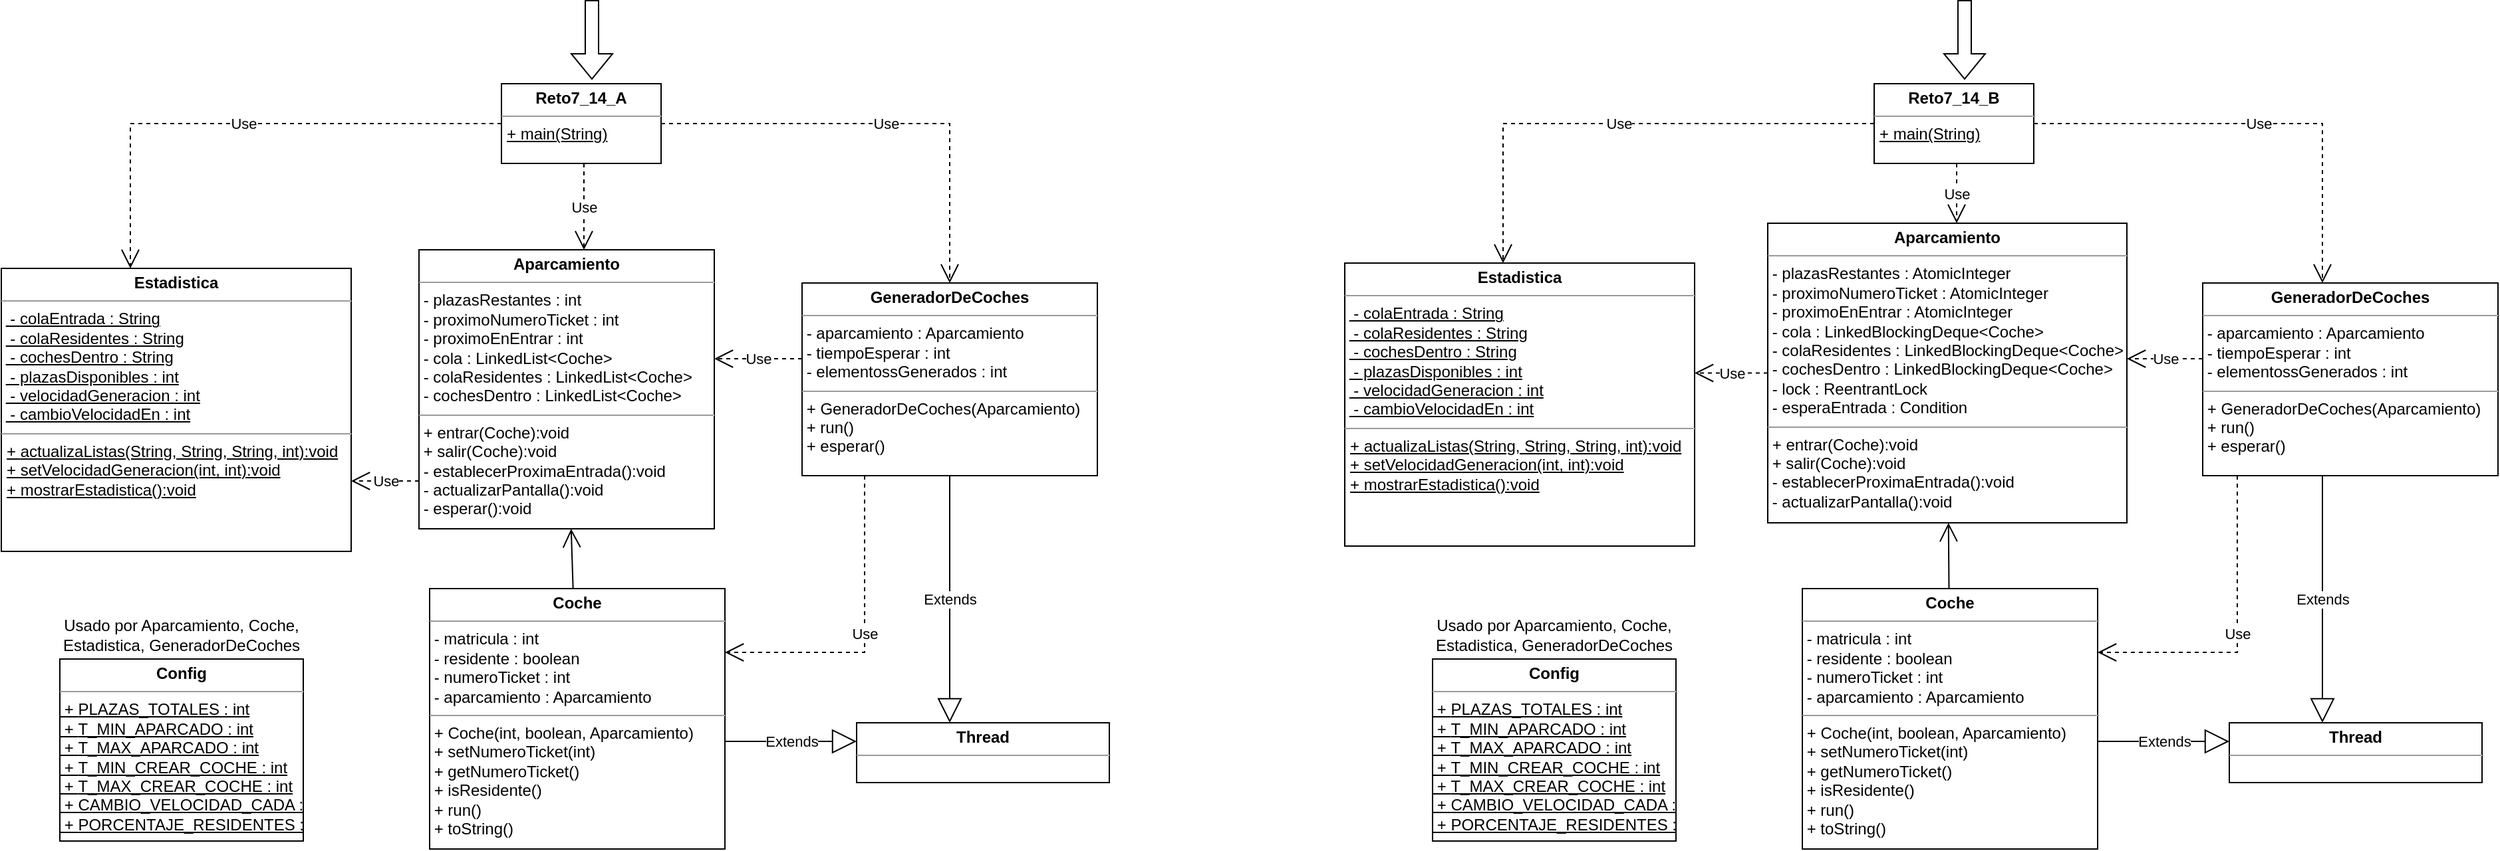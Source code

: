 <mxfile version="20.6.2" type="device"><diagram id="MzJFYPw6yOlojLo13A0B" name="Página-1"><mxGraphModel dx="1257" dy="739" grid="0" gridSize="10" guides="1" tooltips="1" connect="1" arrows="1" fold="1" page="1" pageScale="1" pageWidth="4000" pageHeight="2000" math="0" shadow="0"><root><mxCell id="0"/><mxCell id="1" parent="0"/><mxCell id="kdmSwV2Cofq7j0bnxIZ5-1" value="&lt;p style=&quot;margin:0px;margin-top:4px;text-align:center;&quot;&gt;&lt;b&gt;Reto7_14_A&lt;/b&gt;&lt;/p&gt;&lt;hr size=&quot;1&quot;&gt;&lt;p style=&quot;margin:0px;margin-left:4px;&quot;&gt;&lt;u&gt;+ main(String)&lt;/u&gt;&lt;br&gt;&lt;/p&gt;" style="verticalAlign=top;align=left;overflow=fill;fontSize=12;fontFamily=Helvetica;html=1;" parent="1" vertex="1"><mxGeometry x="594" y="799" width="120" height="60" as="geometry"/></mxCell><mxCell id="kdmSwV2Cofq7j0bnxIZ5-2" value="" style="shape=flexArrow;endArrow=classic;html=1;rounded=0;" parent="1" edge="1"><mxGeometry width="50" height="50" relative="1" as="geometry"><mxPoint x="662" y="736" as="sourcePoint"/><mxPoint x="662" y="796" as="targetPoint"/></mxGeometry></mxCell><mxCell id="kdmSwV2Cofq7j0bnxIZ5-5" value="&lt;p style=&quot;margin:0px;margin-top:4px;text-align:center;&quot;&gt;&lt;b&gt;Config&lt;/b&gt;&lt;/p&gt;&lt;hr size=&quot;1&quot;&gt;&lt;p style=&quot;margin:0px;margin-left:4px;&quot;&gt;&lt;/p&gt;&lt;u&gt;&amp;nbsp;+&amp;nbsp;&lt;/u&gt;&lt;span style=&quot;background-color: initial;&quot;&gt;&lt;u&gt;PLAZAS_TOTALES : int&lt;br&gt;&lt;/u&gt;&lt;/span&gt;&lt;u&gt;&amp;nbsp;+&amp;nbsp;&lt;/u&gt;&lt;u style=&quot;background-color: initial;&quot;&gt;T_MIN_APARCADO : int&lt;/u&gt;&lt;u&gt;&lt;br&gt;&amp;nbsp;+&amp;nbsp;&lt;/u&gt;&lt;u style=&quot;background-color: initial;&quot;&gt;T_MAX_APARCADO : int&lt;/u&gt;&lt;u&gt;&lt;br&gt;&amp;nbsp;+&amp;nbsp;&lt;/u&gt;&lt;u style=&quot;background-color: initial;&quot;&gt;T_MIN_CREAR_COCHE : int&lt;/u&gt;&lt;u&gt;&lt;br&gt;&amp;nbsp;+&amp;nbsp;&lt;/u&gt;&lt;u style=&quot;background-color: initial;&quot;&gt;T_MAX_CREAR_COCHE : int&lt;/u&gt;&lt;u&gt;&lt;br&gt;&amp;nbsp;+&amp;nbsp;&lt;/u&gt;&lt;u style=&quot;background-color: initial;&quot;&gt;CAMBIO_VELOCIDAD_CADA : int&lt;/u&gt;&lt;u&gt;&lt;br&gt;&amp;nbsp;+&amp;nbsp;&lt;/u&gt;&lt;u style=&quot;background-color: initial;&quot;&gt;PORCENTAJE_RESIDENTES : int&lt;/u&gt;&lt;u&gt;&lt;br&gt;&lt;/u&gt;" style="verticalAlign=top;align=left;overflow=fill;fontSize=12;fontFamily=Helvetica;html=1;" parent="1" vertex="1"><mxGeometry x="262" y="1232" width="183" height="137" as="geometry"/></mxCell><mxCell id="kdmSwV2Cofq7j0bnxIZ5-12" value="&lt;p style=&quot;margin:0px;margin-top:4px;text-align:center;&quot;&gt;&lt;b&gt;Thread&lt;/b&gt;&lt;/p&gt;&lt;hr size=&quot;1&quot;&gt;&lt;p style=&quot;margin:0px;margin-left:4px;&quot;&gt;&lt;br&gt;&lt;/p&gt;" style="verticalAlign=top;align=left;overflow=fill;fontSize=12;fontFamily=Helvetica;html=1;" parent="1" vertex="1"><mxGeometry x="861" y="1280" width="190" height="45" as="geometry"/></mxCell><mxCell id="kdmSwV2Cofq7j0bnxIZ5-13" value="&lt;p style=&quot;margin:0px;margin-top:4px;text-align:center;&quot;&gt;&lt;b&gt;Estadistica&lt;/b&gt;&lt;/p&gt;&lt;hr size=&quot;1&quot;&gt;&amp;nbsp;&lt;u style=&quot;background-color: initial;&quot;&gt;&amp;nbsp;-&amp;nbsp;&lt;/u&gt;&lt;span style=&quot;text-decoration-line: underline; background-color: initial;&quot;&gt;colaEntrada : String&lt;/span&gt;&lt;div style=&quot;&quot;&gt;&amp;nbsp;&lt;u&gt; -&amp;nbsp;colaResidentes : String&lt;/u&gt;&lt;/div&gt;&lt;div style=&quot;&quot;&gt;&amp;nbsp;&lt;span style=&quot;text-decoration-line: underline;&quot;&gt; -&amp;nbsp;cochesDentro : String&lt;/span&gt;&lt;/div&gt;&lt;div style=&quot;&quot;&gt;&amp;nbsp;&lt;span style=&quot;text-decoration-line: underline;&quot;&gt; -&amp;nbsp;plazasDisponibles : int&lt;/span&gt;&lt;/div&gt;&lt;div style=&quot;&quot;&gt;&amp;nbsp;&lt;span style=&quot;text-decoration-line: underline;&quot;&gt; -&amp;nbsp;velocidadGeneracion : int&lt;/span&gt;&lt;/div&gt;&lt;div style=&quot;&quot;&gt;&amp;nbsp;&lt;span style=&quot;text-decoration-line: underline;&quot;&gt; -&amp;nbsp;cambioVelocidadEn : int&lt;/span&gt;&lt;/div&gt;&lt;hr size=&quot;1&quot;&gt;&lt;p style=&quot;margin:0px;margin-left:4px;&quot;&gt;&lt;u&gt;+&amp;nbsp;&lt;/u&gt;&lt;span style=&quot;background-color: initial;&quot;&gt;&lt;u&gt;actualizaListas(String, String, String, int):void&lt;/u&gt;&lt;/span&gt;&lt;/p&gt;&lt;p style=&quot;margin:0px;margin-left:4px;&quot;&gt;&lt;u&gt;+ setVelocidadGeneracion(int, int):void&lt;/u&gt;&lt;/p&gt;&lt;p style=&quot;margin:0px;margin-left:4px;&quot;&gt;&lt;u&gt;+ mostrarEstadistica():void&lt;/u&gt;&lt;/p&gt;" style="verticalAlign=top;align=left;overflow=fill;fontSize=12;fontFamily=Helvetica;html=1;" parent="1" vertex="1"><mxGeometry x="218" y="938" width="263" height="213" as="geometry"/></mxCell><mxCell id="goWe39SvWJ5afLizAlwb-6" value="Extends" style="endArrow=block;endSize=16;endFill=0;html=1;rounded=0;edgeStyle=orthogonalEdgeStyle;jumpStyle=arc;jumpSize=15;" parent="1" source="1cY4Yod7n6SHqiEkVjwp-4" target="kdmSwV2Cofq7j0bnxIZ5-12" edge="1"><mxGeometry width="160" relative="1" as="geometry"><mxPoint x="1023" y="1015" as="sourcePoint"/><mxPoint x="503" y="1074" as="targetPoint"/><Array as="points"><mxPoint x="794" y="1294"/><mxPoint x="794" y="1294"/></Array></mxGeometry></mxCell><mxCell id="goWe39SvWJ5afLizAlwb-12" value="Use" style="endArrow=open;endSize=12;dashed=1;html=1;rounded=0;edgeStyle=orthogonalEdgeStyle;" parent="1" source="kdmSwV2Cofq7j0bnxIZ5-1" target="1cY4Yod7n6SHqiEkVjwp-2" edge="1"><mxGeometry width="160" relative="1" as="geometry"><mxPoint x="720.089" y="382" as="sourcePoint"/><mxPoint x="1028.048" y="892" as="targetPoint"/><Array as="points"><mxPoint x="656" y="880"/><mxPoint x="656" y="880"/></Array></mxGeometry></mxCell><mxCell id="1cY4Yod7n6SHqiEkVjwp-2" value="&lt;p style=&quot;margin: 4px 0px 0px; text-align: center;&quot;&gt;&lt;b&gt;Aparcamiento&lt;/b&gt;&lt;/p&gt;&lt;hr size=&quot;1&quot;&gt;&lt;p style=&quot;margin:0px;margin-left:4px;&quot;&gt;&lt;/p&gt;&amp;nbsp;-&amp;nbsp;&lt;span style=&quot;background-color: initial;&quot;&gt;plazasRestantes : int&lt;/span&gt;&lt;div&gt;&amp;nbsp;-&amp;nbsp;proximoNumeroTicket : int&lt;/div&gt;&lt;div&gt;&amp;nbsp;-&amp;nbsp;proximoEnEntrar : int&lt;/div&gt;&lt;div&gt;&amp;nbsp;-&amp;nbsp;cola : LinkedList&amp;lt;Coche&amp;gt;&lt;/div&gt;&lt;div&gt;&amp;nbsp;-&amp;nbsp;colaResidentes : LinkedList&amp;lt;Coche&amp;gt;&lt;/div&gt;&lt;div&gt;&amp;nbsp;-&amp;nbsp;cochesDentro : LinkedList&amp;lt;Coche&amp;gt;&lt;/div&gt;&lt;hr size=&quot;1&quot;&gt;&lt;p style=&quot;margin:0px;margin-left:4px;&quot;&gt;&lt;/p&gt;&lt;span style=&quot;background-color: initial;&quot;&gt;&amp;nbsp;+&amp;nbsp;&lt;/span&gt;&lt;span style=&quot;background-color: initial;&quot;&gt;entrar(Coche):void&lt;/span&gt;&lt;span style=&quot;background-color: initial;&quot;&gt;&lt;div&gt;&amp;nbsp;+ salir(Coche):void&lt;/div&gt;&lt;div&gt;&amp;nbsp;- establecerProximaEntrada():void&lt;/div&gt;&lt;div&gt;&amp;nbsp;- actualizarPantalla():void&lt;/div&gt;&lt;div&gt;&amp;nbsp;- esperar():void&lt;/div&gt;&lt;/span&gt;" style="verticalAlign=top;align=left;overflow=fill;fontSize=12;fontFamily=Helvetica;html=1;" parent="1" vertex="1"><mxGeometry x="532" y="924" width="222" height="210" as="geometry"/></mxCell><mxCell id="1cY4Yod7n6SHqiEkVjwp-4" value="&lt;p style=&quot;margin: 4px 0px 0px; text-align: center;&quot;&gt;&lt;b&gt;Coche&lt;/b&gt;&lt;/p&gt;&lt;hr size=&quot;1&quot;&gt;&lt;p style=&quot;margin:0px;margin-left:4px;&quot;&gt;&lt;/p&gt;&amp;nbsp;-&amp;nbsp;&lt;span style=&quot;background-color: initial;&quot;&gt;matricula : int&lt;/span&gt;&lt;div&gt;&amp;nbsp;-&amp;nbsp;residente : boolean&lt;/div&gt;&lt;div&gt;&amp;nbsp;-&amp;nbsp;numeroTicket : int&lt;/div&gt;&lt;div&gt;&amp;nbsp;-&amp;nbsp;aparcamiento : Aparcamiento&lt;/div&gt;&lt;hr size=&quot;1&quot;&gt;&lt;p style=&quot;margin:0px;margin-left:4px;&quot;&gt;&lt;/p&gt;&lt;span style=&quot;background-color: initial;&quot;&gt;&amp;nbsp;+&amp;nbsp;&lt;/span&gt;&lt;span style=&quot;background-color: initial;&quot;&gt;Coche(int, boolean, Aparcamiento)&lt;/span&gt;&lt;div&gt;&amp;nbsp;+&amp;nbsp;setNumeroTicket(int)&lt;/div&gt;&lt;div&gt;&amp;nbsp;+&amp;nbsp;getNumeroTicket()&lt;/div&gt;&lt;div&gt;&amp;nbsp;+&amp;nbsp;isResidente()&lt;/div&gt;&lt;div&gt;&amp;nbsp;+&amp;nbsp;run()&lt;/div&gt;&lt;div&gt;&amp;nbsp;+&amp;nbsp;toString()&lt;/div&gt;" style="verticalAlign=top;align=left;overflow=fill;fontSize=12;fontFamily=Helvetica;html=1;" parent="1" vertex="1"><mxGeometry x="540" y="1179" width="222" height="196" as="geometry"/></mxCell><mxCell id="1cY4Yod7n6SHqiEkVjwp-7" value="" style="endArrow=open;endFill=1;endSize=12;html=1;rounded=0;" parent="1" source="1cY4Yod7n6SHqiEkVjwp-4" target="1cY4Yod7n6SHqiEkVjwp-2" edge="1"><mxGeometry width="160" relative="1" as="geometry"><mxPoint x="348.214" y="1095" as="sourcePoint"/><mxPoint x="813" y="1029.649" as="targetPoint"/></mxGeometry></mxCell><mxCell id="HdBYPvzMTJ2l69L721Ia-1" value="Use" style="endArrow=open;endSize=12;dashed=1;html=1;rounded=0;edgeStyle=orthogonalEdgeStyle;" parent="1" source="kdmSwV2Cofq7j0bnxIZ5-1" target="kdmSwV2Cofq7j0bnxIZ5-13" edge="1"><mxGeometry width="160" relative="1" as="geometry"><mxPoint x="712.0" y="874" as="sourcePoint"/><mxPoint x="712.0" y="916" as="targetPoint"/><Array as="points"><mxPoint x="315" y="829"/></Array></mxGeometry></mxCell><mxCell id="HdBYPvzMTJ2l69L721Ia-2" value="Use" style="endArrow=open;endSize=12;dashed=1;html=1;rounded=0;edgeStyle=orthogonalEdgeStyle;" parent="1" source="1cY4Yod7n6SHqiEkVjwp-2" target="kdmSwV2Cofq7j0bnxIZ5-13" edge="1"><mxGeometry width="160" relative="1" as="geometry"><mxPoint x="652.0" y="844" as="sourcePoint"/><mxPoint x="408" y="936" as="targetPoint"/><Array as="points"><mxPoint x="518" y="1098"/><mxPoint x="518" y="1098"/></Array></mxGeometry></mxCell><mxCell id="t7XuvkC5jXLfrGrG6VhS-1" value="&lt;p style=&quot;margin: 4px 0px 0px; text-align: center;&quot;&gt;&lt;b&gt;GeneradorDeCoches&lt;/b&gt;&lt;/p&gt;&lt;hr size=&quot;1&quot;&gt;&lt;p style=&quot;margin:0px;margin-left:4px;&quot;&gt;&lt;/p&gt;&amp;nbsp;-&amp;nbsp;&lt;span style=&quot;background-color: initial;&quot;&gt;aparcamiento : Aparcamiento&lt;/span&gt;&lt;div&gt;&amp;nbsp;- tiempoEsperar : int&lt;/div&gt;&lt;div&gt;&amp;nbsp;- elementossGenerados : int&lt;/div&gt;&lt;hr size=&quot;1&quot;&gt;&lt;p style=&quot;margin:0px;margin-left:4px;&quot;&gt;&lt;/p&gt;&lt;span style=&quot;background-color: initial;&quot;&gt;&amp;nbsp;+&amp;nbsp;&lt;/span&gt;&lt;span style=&quot;background-color: initial;&quot;&gt;GeneradorDeCoches(Aparcamiento)&lt;/span&gt;&lt;div&gt;&amp;nbsp;+ run()&lt;/div&gt;&lt;div&gt;&amp;nbsp;+ esperar()&lt;/div&gt;" style="verticalAlign=top;align=left;overflow=fill;fontSize=12;fontFamily=Helvetica;html=1;" parent="1" vertex="1"><mxGeometry x="820" y="949" width="222" height="145" as="geometry"/></mxCell><mxCell id="t7XuvkC5jXLfrGrG6VhS-2" value="Use" style="endArrow=open;endSize=12;dashed=1;html=1;rounded=0;edgeStyle=orthogonalEdgeStyle;" parent="1" source="t7XuvkC5jXLfrGrG6VhS-1" target="1cY4Yod7n6SHqiEkVjwp-4" edge="1"><mxGeometry width="160" relative="1" as="geometry"><mxPoint x="775" y="767" as="sourcePoint"/><mxPoint x="922.034" y="912" as="targetPoint"/><Array as="points"><mxPoint x="867" y="1227"/></Array></mxGeometry></mxCell><mxCell id="t7XuvkC5jXLfrGrG6VhS-3" value="Extends" style="endArrow=block;endSize=16;endFill=0;html=1;rounded=0;edgeStyle=orthogonalEdgeStyle;jumpStyle=arc;jumpSize=15;" parent="1" source="t7XuvkC5jXLfrGrG6VhS-1" target="kdmSwV2Cofq7j0bnxIZ5-12" edge="1"><mxGeometry width="160" relative="1" as="geometry"><mxPoint x="1007" y="1108.0" as="sourcePoint"/><mxPoint x="1007" y="1290" as="targetPoint"/><Array as="points"><mxPoint x="931" y="1257"/><mxPoint x="931" y="1257"/></Array></mxGeometry></mxCell><mxCell id="t7XuvkC5jXLfrGrG6VhS-5" value="Usado por Aparcamiento, Coche, Estadistica, GeneradorDeCoches" style="text;html=1;strokeColor=none;fillColor=none;align=center;verticalAlign=middle;whiteSpace=wrap;rounded=0;" parent="1" vertex="1"><mxGeometry x="254" y="1199" width="199" height="30" as="geometry"/></mxCell><mxCell id="t7XuvkC5jXLfrGrG6VhS-6" value="Use" style="endArrow=open;endSize=12;dashed=1;html=1;rounded=0;edgeStyle=orthogonalEdgeStyle;" parent="1" source="t7XuvkC5jXLfrGrG6VhS-1" target="1cY4Yod7n6SHqiEkVjwp-2" edge="1"><mxGeometry width="160" relative="1" as="geometry"><mxPoint x="877" y="1155" as="sourcePoint"/><mxPoint x="772" y="1237" as="targetPoint"/><Array as="points"><mxPoint x="786" y="1006"/><mxPoint x="786" y="1006"/></Array></mxGeometry></mxCell><mxCell id="t7XuvkC5jXLfrGrG6VhS-7" value="Use" style="endArrow=open;endSize=12;dashed=1;html=1;rounded=0;edgeStyle=orthogonalEdgeStyle;" parent="1" source="kdmSwV2Cofq7j0bnxIZ5-1" target="t7XuvkC5jXLfrGrG6VhS-1" edge="1"><mxGeometry width="160" relative="1" as="geometry"><mxPoint x="712" y="869" as="sourcePoint"/><mxPoint x="712" y="934" as="targetPoint"/><Array as="points"><mxPoint x="931" y="829"/></Array></mxGeometry></mxCell><mxCell id="mXr2qJKEcJxiNhggALyb-1" value="&lt;p style=&quot;margin:0px;margin-top:4px;text-align:center;&quot;&gt;&lt;b&gt;Reto7_14_B&lt;/b&gt;&lt;/p&gt;&lt;hr size=&quot;1&quot;&gt;&lt;p style=&quot;margin:0px;margin-left:4px;&quot;&gt;&lt;u&gt;+ main(String)&lt;/u&gt;&lt;br&gt;&lt;/p&gt;" style="verticalAlign=top;align=left;overflow=fill;fontSize=12;fontFamily=Helvetica;html=1;" vertex="1" parent="1"><mxGeometry x="1626" y="799" width="120" height="60" as="geometry"/></mxCell><mxCell id="mXr2qJKEcJxiNhggALyb-2" value="" style="shape=flexArrow;endArrow=classic;html=1;rounded=0;" edge="1" parent="1"><mxGeometry width="50" height="50" relative="1" as="geometry"><mxPoint x="1694" y="736" as="sourcePoint"/><mxPoint x="1694" y="796" as="targetPoint"/></mxGeometry></mxCell><mxCell id="mXr2qJKEcJxiNhggALyb-3" value="&lt;p style=&quot;margin:0px;margin-top:4px;text-align:center;&quot;&gt;&lt;b&gt;Config&lt;/b&gt;&lt;/p&gt;&lt;hr size=&quot;1&quot;&gt;&lt;p style=&quot;margin:0px;margin-left:4px;&quot;&gt;&lt;/p&gt;&lt;u&gt;&amp;nbsp;+&amp;nbsp;&lt;/u&gt;&lt;span style=&quot;background-color: initial;&quot;&gt;&lt;u&gt;PLAZAS_TOTALES : int&lt;br&gt;&lt;/u&gt;&lt;/span&gt;&lt;u&gt;&amp;nbsp;+&amp;nbsp;&lt;/u&gt;&lt;u style=&quot;background-color: initial;&quot;&gt;T_MIN_APARCADO : int&lt;/u&gt;&lt;u&gt;&lt;br&gt;&amp;nbsp;+&amp;nbsp;&lt;/u&gt;&lt;u style=&quot;background-color: initial;&quot;&gt;T_MAX_APARCADO : int&lt;/u&gt;&lt;u&gt;&lt;br&gt;&amp;nbsp;+&amp;nbsp;&lt;/u&gt;&lt;u style=&quot;background-color: initial;&quot;&gt;T_MIN_CREAR_COCHE : int&lt;/u&gt;&lt;u&gt;&lt;br&gt;&amp;nbsp;+&amp;nbsp;&lt;/u&gt;&lt;u style=&quot;background-color: initial;&quot;&gt;T_MAX_CREAR_COCHE : int&lt;/u&gt;&lt;u&gt;&lt;br&gt;&amp;nbsp;+&amp;nbsp;&lt;/u&gt;&lt;u style=&quot;background-color: initial;&quot;&gt;CAMBIO_VELOCIDAD_CADA : int&lt;/u&gt;&lt;u&gt;&lt;br&gt;&amp;nbsp;+&amp;nbsp;&lt;/u&gt;&lt;u style=&quot;background-color: initial;&quot;&gt;PORCENTAJE_RESIDENTES : int&lt;/u&gt;&lt;u&gt;&lt;br&gt;&lt;/u&gt;" style="verticalAlign=top;align=left;overflow=fill;fontSize=12;fontFamily=Helvetica;html=1;" vertex="1" parent="1"><mxGeometry x="1294" y="1232" width="183" height="137" as="geometry"/></mxCell><mxCell id="mXr2qJKEcJxiNhggALyb-4" value="&lt;p style=&quot;margin:0px;margin-top:4px;text-align:center;&quot;&gt;&lt;b&gt;Thread&lt;/b&gt;&lt;/p&gt;&lt;hr size=&quot;1&quot;&gt;&lt;p style=&quot;margin:0px;margin-left:4px;&quot;&gt;&lt;br&gt;&lt;/p&gt;" style="verticalAlign=top;align=left;overflow=fill;fontSize=12;fontFamily=Helvetica;html=1;" vertex="1" parent="1"><mxGeometry x="1893" y="1280" width="190" height="45" as="geometry"/></mxCell><mxCell id="mXr2qJKEcJxiNhggALyb-5" value="&lt;p style=&quot;margin:0px;margin-top:4px;text-align:center;&quot;&gt;&lt;b&gt;Estadistica&lt;/b&gt;&lt;/p&gt;&lt;hr size=&quot;1&quot;&gt;&amp;nbsp;&lt;u style=&quot;background-color: initial;&quot;&gt;&amp;nbsp;-&amp;nbsp;&lt;/u&gt;&lt;span style=&quot;text-decoration-line: underline; background-color: initial;&quot;&gt;colaEntrada : String&lt;/span&gt;&lt;div style=&quot;&quot;&gt;&amp;nbsp;&lt;u&gt; -&amp;nbsp;colaResidentes : String&lt;/u&gt;&lt;/div&gt;&lt;div style=&quot;&quot;&gt;&amp;nbsp;&lt;span style=&quot;text-decoration-line: underline;&quot;&gt; -&amp;nbsp;cochesDentro : String&lt;/span&gt;&lt;/div&gt;&lt;div style=&quot;&quot;&gt;&amp;nbsp;&lt;span style=&quot;text-decoration-line: underline;&quot;&gt; -&amp;nbsp;plazasDisponibles : int&lt;/span&gt;&lt;/div&gt;&lt;div style=&quot;&quot;&gt;&amp;nbsp;&lt;span style=&quot;text-decoration-line: underline;&quot;&gt; -&amp;nbsp;velocidadGeneracion : int&lt;/span&gt;&lt;/div&gt;&lt;div style=&quot;&quot;&gt;&amp;nbsp;&lt;span style=&quot;text-decoration-line: underline;&quot;&gt; -&amp;nbsp;cambioVelocidadEn : int&lt;/span&gt;&lt;/div&gt;&lt;hr size=&quot;1&quot;&gt;&lt;p style=&quot;margin:0px;margin-left:4px;&quot;&gt;&lt;u&gt;+&amp;nbsp;&lt;/u&gt;&lt;span style=&quot;background-color: initial;&quot;&gt;&lt;u&gt;actualizaListas(String, String, String, int):void&lt;/u&gt;&lt;/span&gt;&lt;/p&gt;&lt;p style=&quot;margin:0px;margin-left:4px;&quot;&gt;&lt;u&gt;+ setVelocidadGeneracion(int, int):void&lt;/u&gt;&lt;/p&gt;&lt;p style=&quot;margin:0px;margin-left:4px;&quot;&gt;&lt;u&gt;+ mostrarEstadistica():void&lt;/u&gt;&lt;/p&gt;" style="verticalAlign=top;align=left;overflow=fill;fontSize=12;fontFamily=Helvetica;html=1;" vertex="1" parent="1"><mxGeometry x="1228" y="934" width="263" height="213" as="geometry"/></mxCell><mxCell id="mXr2qJKEcJxiNhggALyb-6" value="Extends" style="endArrow=block;endSize=16;endFill=0;html=1;rounded=0;edgeStyle=orthogonalEdgeStyle;jumpStyle=arc;jumpSize=15;" edge="1" parent="1" source="mXr2qJKEcJxiNhggALyb-9" target="mXr2qJKEcJxiNhggALyb-4"><mxGeometry width="160" relative="1" as="geometry"><mxPoint x="2055" y="1015" as="sourcePoint"/><mxPoint x="1535" y="1074" as="targetPoint"/><Array as="points"><mxPoint x="1826" y="1294"/><mxPoint x="1826" y="1294"/></Array></mxGeometry></mxCell><mxCell id="mXr2qJKEcJxiNhggALyb-7" value="Use" style="endArrow=open;endSize=12;dashed=1;html=1;rounded=0;edgeStyle=orthogonalEdgeStyle;" edge="1" parent="1" source="mXr2qJKEcJxiNhggALyb-1" target="mXr2qJKEcJxiNhggALyb-8"><mxGeometry width="160" relative="1" as="geometry"><mxPoint x="1752.089" y="382" as="sourcePoint"/><mxPoint x="2060.048" y="892" as="targetPoint"/><Array as="points"><mxPoint x="1688" y="880"/><mxPoint x="1688" y="880"/></Array></mxGeometry></mxCell><mxCell id="mXr2qJKEcJxiNhggALyb-8" value="&lt;p style=&quot;margin: 4px 0px 0px; text-align: center;&quot;&gt;&lt;b&gt;Aparcamiento&lt;/b&gt;&lt;/p&gt;&lt;hr size=&quot;1&quot;&gt;&lt;p style=&quot;margin:0px;margin-left:4px;&quot;&gt;&lt;/p&gt;&amp;nbsp;-&amp;nbsp;&lt;span style=&quot;background-color: initial;&quot;&gt;plazasRestantes : AtomicInteger&lt;/span&gt;&lt;div&gt;&amp;nbsp;-&amp;nbsp;proximoNumeroTicket : AtomicInteger&lt;/div&gt;&lt;div&gt;&amp;nbsp;-&amp;nbsp;proximoEnEntrar : AtomicInteger&lt;/div&gt;&lt;div&gt;&amp;nbsp;-&amp;nbsp;cola : LinkedBlockingDeque&amp;lt;Coche&amp;gt;&lt;/div&gt;&lt;div&gt;&amp;nbsp;-&amp;nbsp;colaResidentes : LinkedBlockingDeque&amp;lt;Coche&amp;gt;&lt;/div&gt;&lt;div&gt;&amp;nbsp;-&amp;nbsp;cochesDentro : LinkedBlockingDeque&amp;lt;Coche&amp;gt;&lt;/div&gt;&lt;div&gt;&amp;nbsp;-&amp;nbsp;lock : ReentrantLock&lt;/div&gt;&lt;div&gt;&amp;nbsp;-&amp;nbsp;esperaEntrada : Condition&lt;/div&gt;&lt;hr size=&quot;1&quot;&gt;&lt;p style=&quot;margin:0px;margin-left:4px;&quot;&gt;&lt;/p&gt;&lt;span style=&quot;background-color: initial;&quot;&gt;&amp;nbsp;+&amp;nbsp;&lt;/span&gt;&lt;span style=&quot;background-color: initial;&quot;&gt;entrar(Coche):void&lt;/span&gt;&lt;span style=&quot;background-color: initial;&quot;&gt;&lt;div&gt;&amp;nbsp;+ salir(Coche):void&lt;/div&gt;&lt;div&gt;&amp;nbsp;- establecerProximaEntrada():void&lt;/div&gt;&lt;div&gt;&amp;nbsp;- actualizarPantalla():void&lt;/div&gt;&lt;div&gt;&lt;br&gt;&lt;/div&gt;&lt;/span&gt;" style="verticalAlign=top;align=left;overflow=fill;fontSize=12;fontFamily=Helvetica;html=1;" vertex="1" parent="1"><mxGeometry x="1546" y="904" width="270" height="225.5" as="geometry"/></mxCell><mxCell id="mXr2qJKEcJxiNhggALyb-9" value="&lt;p style=&quot;margin: 4px 0px 0px; text-align: center;&quot;&gt;&lt;b&gt;Coche&lt;/b&gt;&lt;/p&gt;&lt;hr size=&quot;1&quot;&gt;&lt;p style=&quot;margin:0px;margin-left:4px;&quot;&gt;&lt;/p&gt;&amp;nbsp;-&amp;nbsp;&lt;span style=&quot;background-color: initial;&quot;&gt;matricula : int&lt;/span&gt;&lt;div&gt;&amp;nbsp;-&amp;nbsp;residente : boolean&lt;/div&gt;&lt;div&gt;&amp;nbsp;-&amp;nbsp;numeroTicket : int&lt;/div&gt;&lt;div&gt;&amp;nbsp;-&amp;nbsp;aparcamiento : Aparcamiento&lt;/div&gt;&lt;hr size=&quot;1&quot;&gt;&lt;p style=&quot;margin:0px;margin-left:4px;&quot;&gt;&lt;/p&gt;&lt;span style=&quot;background-color: initial;&quot;&gt;&amp;nbsp;+&amp;nbsp;&lt;/span&gt;&lt;span style=&quot;background-color: initial;&quot;&gt;Coche(int, boolean, Aparcamiento)&lt;/span&gt;&lt;div&gt;&amp;nbsp;+&amp;nbsp;setNumeroTicket(int)&lt;/div&gt;&lt;div&gt;&amp;nbsp;+&amp;nbsp;getNumeroTicket()&lt;/div&gt;&lt;div&gt;&amp;nbsp;+&amp;nbsp;isResidente()&lt;/div&gt;&lt;div&gt;&amp;nbsp;+&amp;nbsp;run()&lt;/div&gt;&lt;div&gt;&amp;nbsp;+&amp;nbsp;toString()&lt;/div&gt;" style="verticalAlign=top;align=left;overflow=fill;fontSize=12;fontFamily=Helvetica;html=1;" vertex="1" parent="1"><mxGeometry x="1572" y="1179" width="222" height="196" as="geometry"/></mxCell><mxCell id="mXr2qJKEcJxiNhggALyb-10" value="" style="endArrow=open;endFill=1;endSize=12;html=1;rounded=0;" edge="1" parent="1" source="mXr2qJKEcJxiNhggALyb-9" target="mXr2qJKEcJxiNhggALyb-8"><mxGeometry width="160" relative="1" as="geometry"><mxPoint x="1380.214" y="1095" as="sourcePoint"/><mxPoint x="1845" y="1029.649" as="targetPoint"/></mxGeometry></mxCell><mxCell id="mXr2qJKEcJxiNhggALyb-11" value="Use" style="endArrow=open;endSize=12;dashed=1;html=1;rounded=0;edgeStyle=orthogonalEdgeStyle;" edge="1" parent="1" source="mXr2qJKEcJxiNhggALyb-1" target="mXr2qJKEcJxiNhggALyb-5"><mxGeometry width="160" relative="1" as="geometry"><mxPoint x="1744.0" y="874" as="sourcePoint"/><mxPoint x="1744.0" y="916" as="targetPoint"/><Array as="points"><mxPoint x="1347" y="829"/></Array></mxGeometry></mxCell><mxCell id="mXr2qJKEcJxiNhggALyb-12" value="Use" style="endArrow=open;endSize=12;dashed=1;html=1;rounded=0;edgeStyle=orthogonalEdgeStyle;" edge="1" parent="1" source="mXr2qJKEcJxiNhggALyb-8" target="mXr2qJKEcJxiNhggALyb-5"><mxGeometry width="160" relative="1" as="geometry"><mxPoint x="1684.0" y="844" as="sourcePoint"/><mxPoint x="1440" y="936" as="targetPoint"/><Array as="points"><mxPoint x="1550" y="1098"/><mxPoint x="1550" y="1098"/></Array></mxGeometry></mxCell><mxCell id="mXr2qJKEcJxiNhggALyb-13" value="&lt;p style=&quot;margin: 4px 0px 0px; text-align: center;&quot;&gt;&lt;b&gt;GeneradorDeCoches&lt;/b&gt;&lt;/p&gt;&lt;hr size=&quot;1&quot;&gt;&lt;p style=&quot;margin:0px;margin-left:4px;&quot;&gt;&lt;/p&gt;&amp;nbsp;-&amp;nbsp;&lt;span style=&quot;background-color: initial;&quot;&gt;aparcamiento : Aparcamiento&lt;/span&gt;&lt;div&gt;&amp;nbsp;- tiempoEsperar : int&lt;/div&gt;&lt;div&gt;&amp;nbsp;- elementossGenerados : int&lt;/div&gt;&lt;hr size=&quot;1&quot;&gt;&lt;p style=&quot;margin:0px;margin-left:4px;&quot;&gt;&lt;/p&gt;&lt;span style=&quot;background-color: initial;&quot;&gt;&amp;nbsp;+&amp;nbsp;&lt;/span&gt;&lt;span style=&quot;background-color: initial;&quot;&gt;GeneradorDeCoches(Aparcamiento)&lt;/span&gt;&lt;div&gt;&amp;nbsp;+ run()&lt;/div&gt;&lt;div&gt;&amp;nbsp;+ esperar()&lt;/div&gt;" style="verticalAlign=top;align=left;overflow=fill;fontSize=12;fontFamily=Helvetica;html=1;" vertex="1" parent="1"><mxGeometry x="1873" y="949" width="222" height="145" as="geometry"/></mxCell><mxCell id="mXr2qJKEcJxiNhggALyb-14" value="Use" style="endArrow=open;endSize=12;dashed=1;html=1;rounded=0;edgeStyle=orthogonalEdgeStyle;" edge="1" parent="1" source="mXr2qJKEcJxiNhggALyb-13" target="mXr2qJKEcJxiNhggALyb-9"><mxGeometry width="160" relative="1" as="geometry"><mxPoint x="1807" y="767" as="sourcePoint"/><mxPoint x="1954.034" y="912" as="targetPoint"/><Array as="points"><mxPoint x="1899" y="1227"/></Array></mxGeometry></mxCell><mxCell id="mXr2qJKEcJxiNhggALyb-15" value="Extends" style="endArrow=block;endSize=16;endFill=0;html=1;rounded=0;edgeStyle=orthogonalEdgeStyle;jumpStyle=arc;jumpSize=15;" edge="1" parent="1" source="mXr2qJKEcJxiNhggALyb-13" target="mXr2qJKEcJxiNhggALyb-4"><mxGeometry width="160" relative="1" as="geometry"><mxPoint x="2039" y="1108.0" as="sourcePoint"/><mxPoint x="2039" y="1290" as="targetPoint"/><Array as="points"><mxPoint x="1963" y="1257"/><mxPoint x="1963" y="1257"/></Array></mxGeometry></mxCell><mxCell id="mXr2qJKEcJxiNhggALyb-16" value="Usado por Aparcamiento, Coche, Estadistica, GeneradorDeCoches" style="text;html=1;strokeColor=none;fillColor=none;align=center;verticalAlign=middle;whiteSpace=wrap;rounded=0;" vertex="1" parent="1"><mxGeometry x="1286" y="1199" width="199" height="30" as="geometry"/></mxCell><mxCell id="mXr2qJKEcJxiNhggALyb-17" value="Use" style="endArrow=open;endSize=12;dashed=1;html=1;rounded=0;edgeStyle=orthogonalEdgeStyle;" edge="1" parent="1" source="mXr2qJKEcJxiNhggALyb-13" target="mXr2qJKEcJxiNhggALyb-8"><mxGeometry width="160" relative="1" as="geometry"><mxPoint x="1909" y="1155" as="sourcePoint"/><mxPoint x="1804" y="1237" as="targetPoint"/><Array as="points"><mxPoint x="1818" y="1006"/><mxPoint x="1818" y="1006"/></Array></mxGeometry></mxCell><mxCell id="mXr2qJKEcJxiNhggALyb-18" value="Use" style="endArrow=open;endSize=12;dashed=1;html=1;rounded=0;edgeStyle=orthogonalEdgeStyle;" edge="1" parent="1" source="mXr2qJKEcJxiNhggALyb-1" target="mXr2qJKEcJxiNhggALyb-13"><mxGeometry width="160" relative="1" as="geometry"><mxPoint x="1744" y="869" as="sourcePoint"/><mxPoint x="1744" y="934" as="targetPoint"/><Array as="points"><mxPoint x="1963" y="829"/></Array></mxGeometry></mxCell></root></mxGraphModel></diagram></mxfile>